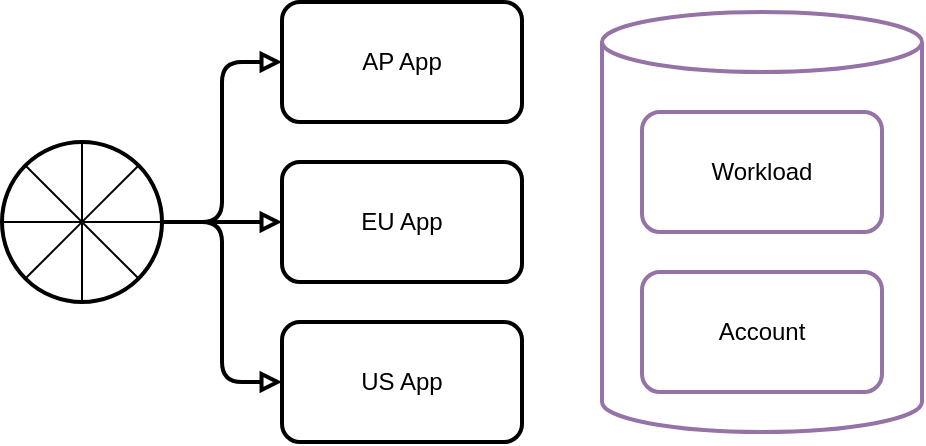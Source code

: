 <mxfile>
    <diagram id="qCV0QOJdH2Z1uqbzsWVR" name="Page-1">
        <mxGraphModel dx="566" dy="834" grid="1" gridSize="10" guides="1" tooltips="1" connect="1" arrows="1" fold="1" page="0" pageScale="1" pageWidth="827" pageHeight="1169" math="0" shadow="0">
            <root>
                <mxCell id="0"/>
                <mxCell id="1" parent="0"/>
                <mxCell id="4" style="edgeStyle=orthogonalEdgeStyle;html=1;strokeWidth=2;endArrow=block;endFill=0;exitX=1;exitY=0.5;exitDx=0;exitDy=0;" parent="1" source="10" target="3" edge="1">
                    <mxGeometry relative="1" as="geometry">
                        <mxPoint x="80" y="270" as="sourcePoint"/>
                    </mxGeometry>
                </mxCell>
                <mxCell id="7" style="edgeStyle=orthogonalEdgeStyle;html=1;strokeWidth=2;endArrow=block;endFill=0;exitX=1;exitY=0.5;exitDx=0;exitDy=0;" parent="1" source="10" target="5" edge="1">
                    <mxGeometry relative="1" as="geometry">
                        <Array as="points">
                            <mxPoint x="130" y="270"/>
                            <mxPoint x="130" y="190"/>
                        </Array>
                        <mxPoint x="80" y="270" as="sourcePoint"/>
                    </mxGeometry>
                </mxCell>
                <mxCell id="8" style="edgeStyle=orthogonalEdgeStyle;html=1;strokeWidth=2;endArrow=block;endFill=0;exitX=1;exitY=0.5;exitDx=0;exitDy=0;" parent="1" source="10" target="6" edge="1">
                    <mxGeometry relative="1" as="geometry">
                        <Array as="points">
                            <mxPoint x="130" y="270"/>
                            <mxPoint x="130" y="350"/>
                        </Array>
                        <mxPoint x="80" y="270" as="sourcePoint"/>
                    </mxGeometry>
                </mxCell>
                <mxCell id="3" value="EU App" style="rounded=1;whiteSpace=wrap;html=1;fillColor=none;strokeWidth=2;" parent="1" vertex="1">
                    <mxGeometry x="160" y="240" width="120" height="60" as="geometry"/>
                </mxCell>
                <mxCell id="5" value="AP App" style="rounded=1;whiteSpace=wrap;html=1;fillColor=none;strokeWidth=2;" parent="1" vertex="1">
                    <mxGeometry x="160" y="160" width="120" height="60" as="geometry"/>
                </mxCell>
                <mxCell id="6" value="US App" style="rounded=1;whiteSpace=wrap;html=1;fillColor=none;strokeWidth=2;" parent="1" vertex="1">
                    <mxGeometry x="160" y="320" width="120" height="60" as="geometry"/>
                </mxCell>
                <mxCell id="15" value="" style="shape=cylinder3;whiteSpace=wrap;html=1;boundedLbl=1;backgroundOutline=1;size=15;fillColor=none;strokeColor=#9673a6;strokeWidth=2;" vertex="1" parent="1">
                    <mxGeometry x="320" y="165" width="160" height="210" as="geometry"/>
                </mxCell>
                <mxCell id="16" value="Workload" style="rounded=1;whiteSpace=wrap;html=1;fillColor=none;strokeWidth=2;strokeColor=#9673a6;" vertex="1" parent="1">
                    <mxGeometry x="340" y="215" width="120" height="60" as="geometry"/>
                </mxCell>
                <mxCell id="17" value="Account" style="rounded=1;whiteSpace=wrap;html=1;fillColor=none;strokeWidth=2;strokeColor=#9673a6;" vertex="1" parent="1">
                    <mxGeometry x="340" y="295" width="120" height="60" as="geometry"/>
                </mxCell>
                <mxCell id="18" value="" style="group" vertex="1" connectable="0" parent="1">
                    <mxGeometry x="20" y="230" width="80" height="80" as="geometry"/>
                </mxCell>
                <mxCell id="10" value="" style="ellipse;whiteSpace=wrap;html=1;aspect=fixed;strokeWidth=2;fillColor=none;" vertex="1" parent="18">
                    <mxGeometry width="80" height="80" as="geometry"/>
                </mxCell>
                <mxCell id="11" value="" style="endArrow=none;html=1;strokeWidth=1;entryX=0.5;entryY=0;entryDx=0;entryDy=0;exitX=0.5;exitY=1;exitDx=0;exitDy=0;" edge="1" parent="18" source="10" target="10">
                    <mxGeometry width="50" height="50" relative="1" as="geometry">
                        <mxPoint x="39.5" y="80" as="sourcePoint"/>
                        <mxPoint x="39.5" y="20" as="targetPoint"/>
                    </mxGeometry>
                </mxCell>
                <mxCell id="12" value="" style="endArrow=none;html=1;strokeWidth=1;entryX=0;entryY=0.5;entryDx=0;entryDy=0;exitX=1;exitY=0.5;exitDx=0;exitDy=0;" edge="1" parent="18" source="10" target="10">
                    <mxGeometry width="50" height="50" relative="1" as="geometry">
                        <mxPoint x="50" y="90" as="sourcePoint"/>
                        <mxPoint x="50" y="10" as="targetPoint"/>
                    </mxGeometry>
                </mxCell>
                <mxCell id="13" value="" style="endArrow=none;html=1;strokeWidth=1;entryX=1;entryY=0;entryDx=0;entryDy=0;exitX=0;exitY=1;exitDx=0;exitDy=0;" edge="1" parent="18" source="10" target="10">
                    <mxGeometry width="50" height="50" relative="1" as="geometry">
                        <mxPoint x="50" y="90" as="sourcePoint"/>
                        <mxPoint x="50" y="10" as="targetPoint"/>
                        <Array as="points">
                            <mxPoint x="40" y="40"/>
                        </Array>
                    </mxGeometry>
                </mxCell>
                <mxCell id="14" value="" style="endArrow=none;html=1;strokeWidth=1;entryX=0;entryY=0;entryDx=0;entryDy=0;exitX=1;exitY=1;exitDx=0;exitDy=0;" edge="1" parent="18" source="10" target="10">
                    <mxGeometry width="50" height="50" relative="1" as="geometry">
                        <mxPoint x="60" y="100" as="sourcePoint"/>
                        <mxPoint x="60" y="20" as="targetPoint"/>
                    </mxGeometry>
                </mxCell>
            </root>
        </mxGraphModel>
    </diagram>
</mxfile>